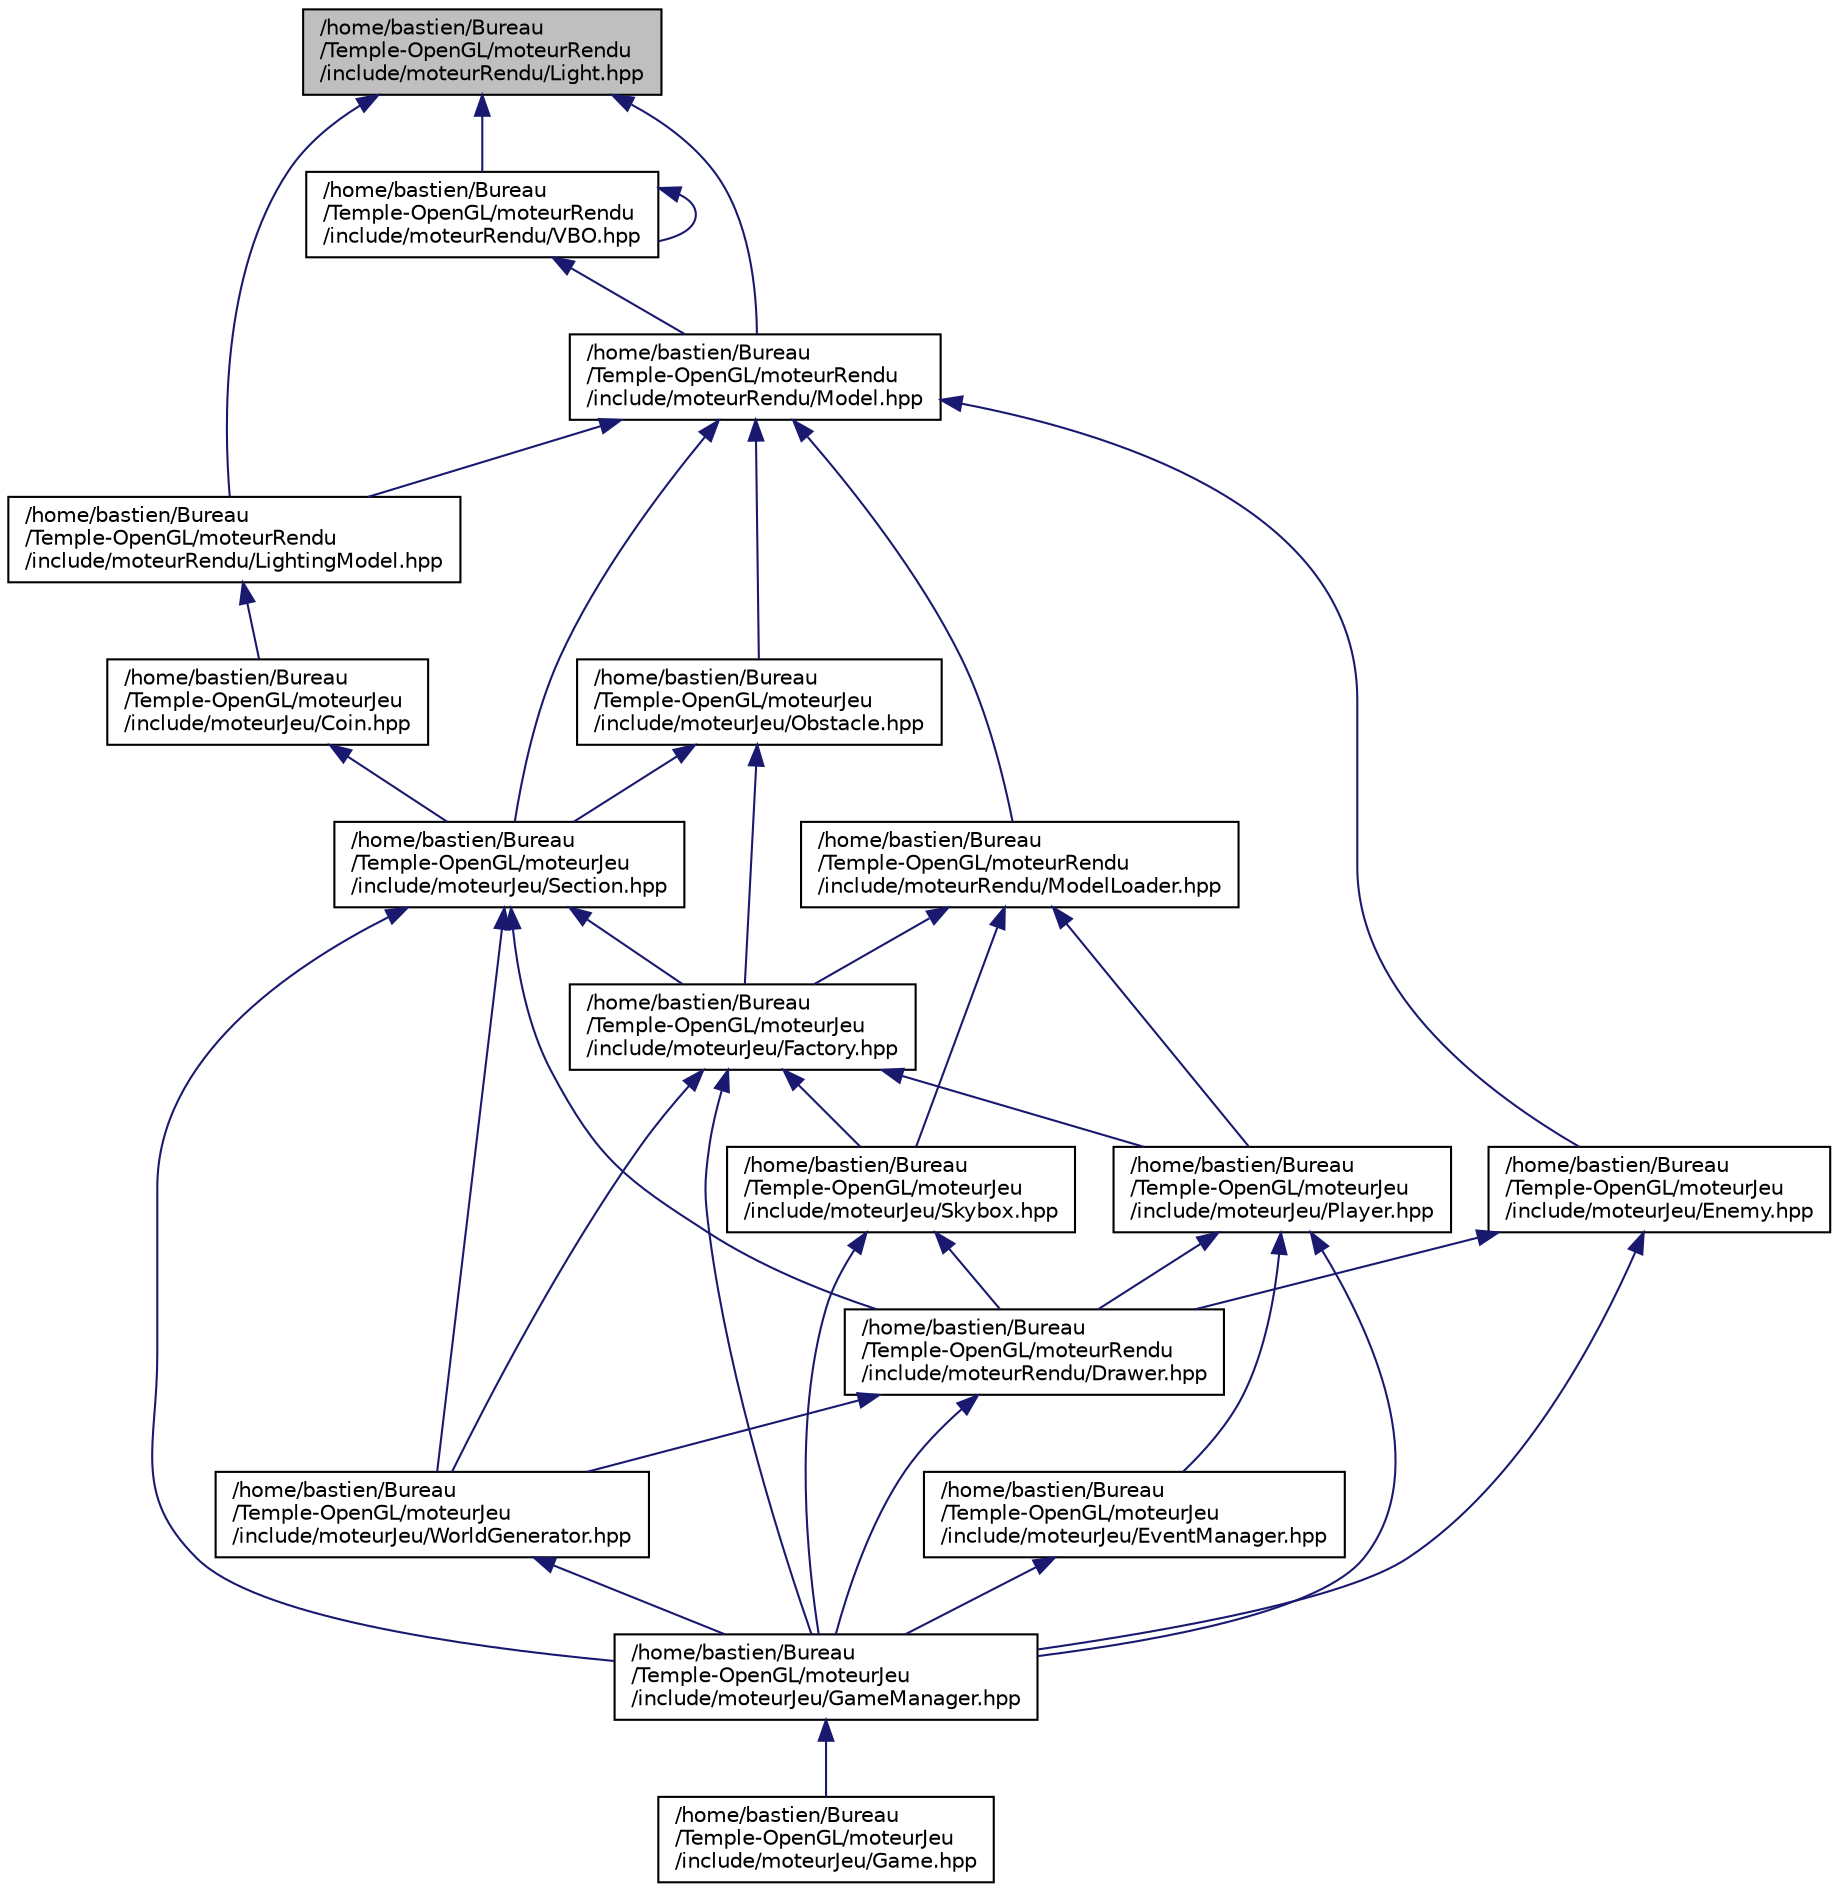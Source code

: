 digraph "/home/bastien/Bureau/Temple-OpenGL/moteurRendu/include/moteurRendu/Light.hpp"
{
  bgcolor="transparent";
  edge [fontname="Helvetica",fontsize="10",labelfontname="Helvetica",labelfontsize="10"];
  node [fontname="Helvetica",fontsize="10",shape=record];
  Node10 [label="/home/bastien/Bureau\l/Temple-OpenGL/moteurRendu\l/include/moteurRendu/Light.hpp",height=0.2,width=0.4,color="black", fillcolor="grey75", style="filled", fontcolor="black"];
  Node10 -> Node11 [dir="back",color="midnightblue",fontsize="10",style="solid",fontname="Helvetica"];
  Node11 [label="/home/bastien/Bureau\l/Temple-OpenGL/moteurRendu\l/include/moteurRendu/LightingModel.hpp",height=0.2,width=0.4,color="black",URL="$LightingModel_8hpp.html"];
  Node11 -> Node12 [dir="back",color="midnightblue",fontsize="10",style="solid",fontname="Helvetica"];
  Node12 [label="/home/bastien/Bureau\l/Temple-OpenGL/moteurJeu\l/include/moteurJeu/Coin.hpp",height=0.2,width=0.4,color="black",URL="$Coin_8hpp.html"];
  Node12 -> Node13 [dir="back",color="midnightblue",fontsize="10",style="solid",fontname="Helvetica"];
  Node13 [label="/home/bastien/Bureau\l/Temple-OpenGL/moteurJeu\l/include/moteurJeu/Section.hpp",height=0.2,width=0.4,color="black",URL="$Section_8hpp.html"];
  Node13 -> Node14 [dir="back",color="midnightblue",fontsize="10",style="solid",fontname="Helvetica"];
  Node14 [label="/home/bastien/Bureau\l/Temple-OpenGL/moteurJeu\l/include/moteurJeu/Factory.hpp",height=0.2,width=0.4,color="black",URL="$Factory_8hpp.html"];
  Node14 -> Node15 [dir="back",color="midnightblue",fontsize="10",style="solid",fontname="Helvetica"];
  Node15 [label="/home/bastien/Bureau\l/Temple-OpenGL/moteurJeu\l/include/moteurJeu/GameManager.hpp",height=0.2,width=0.4,color="black",URL="$GameManager_8hpp.html"];
  Node15 -> Node16 [dir="back",color="midnightblue",fontsize="10",style="solid",fontname="Helvetica"];
  Node16 [label="/home/bastien/Bureau\l/Temple-OpenGL/moteurJeu\l/include/moteurJeu/Game.hpp",height=0.2,width=0.4,color="black",URL="$Game_8hpp.html"];
  Node14 -> Node17 [dir="back",color="midnightblue",fontsize="10",style="solid",fontname="Helvetica"];
  Node17 [label="/home/bastien/Bureau\l/Temple-OpenGL/moteurJeu\l/include/moteurJeu/Player.hpp",height=0.2,width=0.4,color="black",URL="$Player_8hpp.html"];
  Node17 -> Node18 [dir="back",color="midnightblue",fontsize="10",style="solid",fontname="Helvetica"];
  Node18 [label="/home/bastien/Bureau\l/Temple-OpenGL/moteurJeu\l/include/moteurJeu/EventManager.hpp",height=0.2,width=0.4,color="black",URL="$EventManager_8hpp.html"];
  Node18 -> Node15 [dir="back",color="midnightblue",fontsize="10",style="solid",fontname="Helvetica"];
  Node17 -> Node15 [dir="back",color="midnightblue",fontsize="10",style="solid",fontname="Helvetica"];
  Node17 -> Node19 [dir="back",color="midnightblue",fontsize="10",style="solid",fontname="Helvetica"];
  Node19 [label="/home/bastien/Bureau\l/Temple-OpenGL/moteurRendu\l/include/moteurRendu/Drawer.hpp",height=0.2,width=0.4,color="black",URL="$Drawer_8hpp.html"];
  Node19 -> Node15 [dir="back",color="midnightblue",fontsize="10",style="solid",fontname="Helvetica"];
  Node19 -> Node20 [dir="back",color="midnightblue",fontsize="10",style="solid",fontname="Helvetica"];
  Node20 [label="/home/bastien/Bureau\l/Temple-OpenGL/moteurJeu\l/include/moteurJeu/WorldGenerator.hpp",height=0.2,width=0.4,color="black",URL="$WorldGenerator_8hpp.html"];
  Node20 -> Node15 [dir="back",color="midnightblue",fontsize="10",style="solid",fontname="Helvetica"];
  Node14 -> Node21 [dir="back",color="midnightblue",fontsize="10",style="solid",fontname="Helvetica"];
  Node21 [label="/home/bastien/Bureau\l/Temple-OpenGL/moteurJeu\l/include/moteurJeu/Skybox.hpp",height=0.2,width=0.4,color="black",URL="$Skybox_8hpp.html"];
  Node21 -> Node15 [dir="back",color="midnightblue",fontsize="10",style="solid",fontname="Helvetica"];
  Node21 -> Node19 [dir="back",color="midnightblue",fontsize="10",style="solid",fontname="Helvetica"];
  Node14 -> Node20 [dir="back",color="midnightblue",fontsize="10",style="solid",fontname="Helvetica"];
  Node13 -> Node15 [dir="back",color="midnightblue",fontsize="10",style="solid",fontname="Helvetica"];
  Node13 -> Node20 [dir="back",color="midnightblue",fontsize="10",style="solid",fontname="Helvetica"];
  Node13 -> Node19 [dir="back",color="midnightblue",fontsize="10",style="solid",fontname="Helvetica"];
  Node10 -> Node22 [dir="back",color="midnightblue",fontsize="10",style="solid",fontname="Helvetica"];
  Node22 [label="/home/bastien/Bureau\l/Temple-OpenGL/moteurRendu\l/include/moteurRendu/Model.hpp",height=0.2,width=0.4,color="black",URL="$Model_8hpp.html"];
  Node22 -> Node23 [dir="back",color="midnightblue",fontsize="10",style="solid",fontname="Helvetica"];
  Node23 [label="/home/bastien/Bureau\l/Temple-OpenGL/moteurJeu\l/include/moteurJeu/Enemy.hpp",height=0.2,width=0.4,color="black",URL="$Enemy_8hpp.html"];
  Node23 -> Node15 [dir="back",color="midnightblue",fontsize="10",style="solid",fontname="Helvetica"];
  Node23 -> Node19 [dir="back",color="midnightblue",fontsize="10",style="solid",fontname="Helvetica"];
  Node22 -> Node24 [dir="back",color="midnightblue",fontsize="10",style="solid",fontname="Helvetica"];
  Node24 [label="/home/bastien/Bureau\l/Temple-OpenGL/moteurJeu\l/include/moteurJeu/Obstacle.hpp",height=0.2,width=0.4,color="black",URL="$Obstacle_8hpp.html"];
  Node24 -> Node14 [dir="back",color="midnightblue",fontsize="10",style="solid",fontname="Helvetica"];
  Node24 -> Node13 [dir="back",color="midnightblue",fontsize="10",style="solid",fontname="Helvetica"];
  Node22 -> Node13 [dir="back",color="midnightblue",fontsize="10",style="solid",fontname="Helvetica"];
  Node22 -> Node11 [dir="back",color="midnightblue",fontsize="10",style="solid",fontname="Helvetica"];
  Node22 -> Node25 [dir="back",color="midnightblue",fontsize="10",style="solid",fontname="Helvetica"];
  Node25 [label="/home/bastien/Bureau\l/Temple-OpenGL/moteurRendu\l/include/moteurRendu/ModelLoader.hpp",height=0.2,width=0.4,color="black",URL="$ModelLoader_8hpp.html"];
  Node25 -> Node14 [dir="back",color="midnightblue",fontsize="10",style="solid",fontname="Helvetica"];
  Node25 -> Node17 [dir="back",color="midnightblue",fontsize="10",style="solid",fontname="Helvetica"];
  Node25 -> Node21 [dir="back",color="midnightblue",fontsize="10",style="solid",fontname="Helvetica"];
  Node10 -> Node26 [dir="back",color="midnightblue",fontsize="10",style="solid",fontname="Helvetica"];
  Node26 [label="/home/bastien/Bureau\l/Temple-OpenGL/moteurRendu\l/include/moteurRendu/VBO.hpp",height=0.2,width=0.4,color="black",URL="$VBO_8hpp.html"];
  Node26 -> Node22 [dir="back",color="midnightblue",fontsize="10",style="solid",fontname="Helvetica"];
  Node26 -> Node26 [dir="back",color="midnightblue",fontsize="10",style="solid",fontname="Helvetica"];
}
